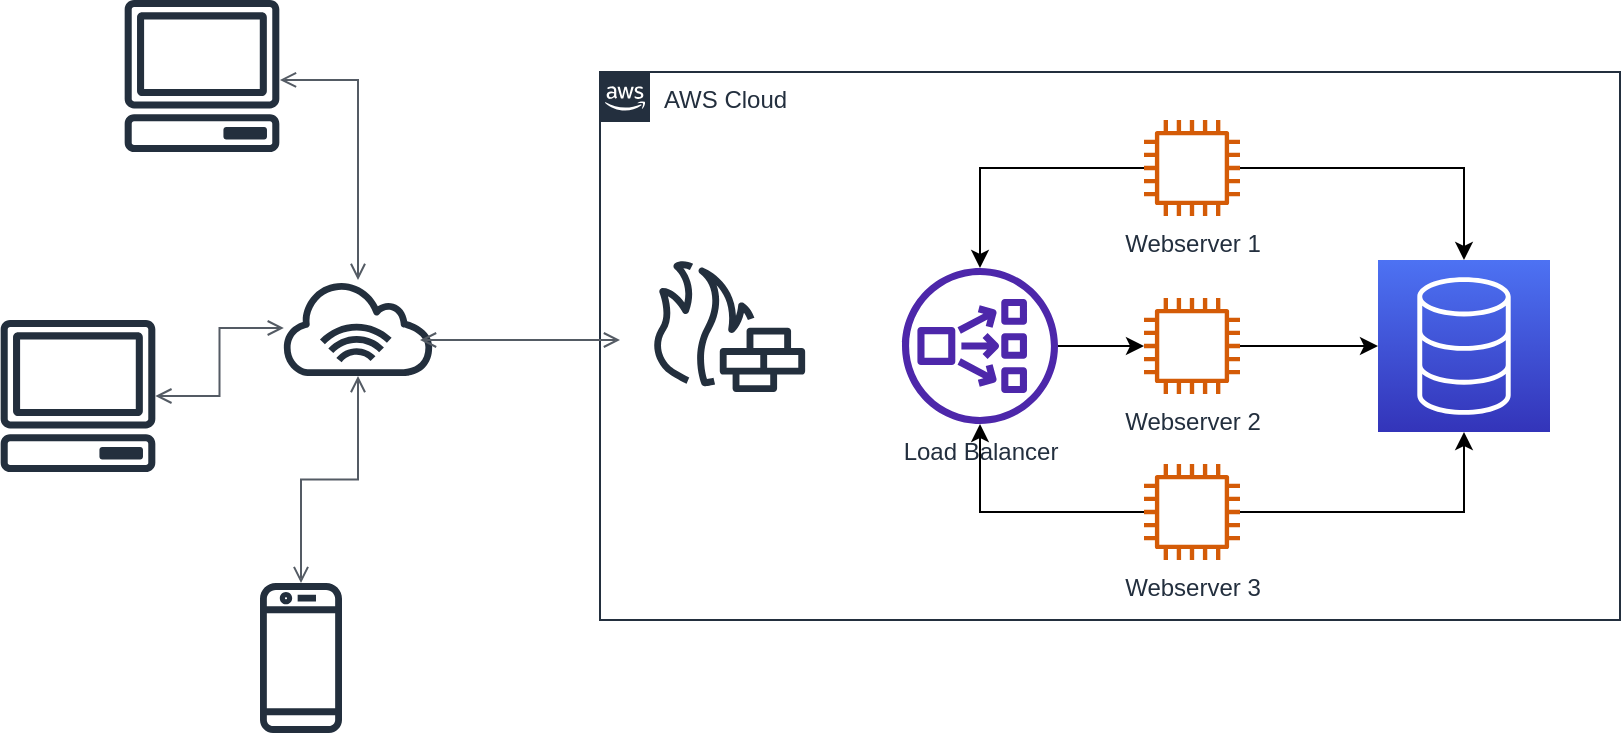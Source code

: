 <mxfile version="16.0.0" type="github">
  <diagram id="Ht1M8jgEwFfnCIfOTk4-" name="Page-1">
    <mxGraphModel dx="1720" dy="2189" grid="1" gridSize="10" guides="1" tooltips="1" connect="1" arrows="1" fold="1" page="1" pageScale="1" pageWidth="850" pageHeight="1100" math="0" shadow="0">
      <root>
        <mxCell id="0" />
        <mxCell id="1" parent="0" />
        <mxCell id="UEzPUAAOIrF-is8g5C7q-154" value="AWS Cloud" style="points=[[0,0],[0.25,0],[0.5,0],[0.75,0],[1,0],[1,0.25],[1,0.5],[1,0.75],[1,1],[0.75,1],[0.5,1],[0.25,1],[0,1],[0,0.75],[0,0.5],[0,0.25]];outlineConnect=0;gradientColor=none;html=1;whiteSpace=wrap;fontSize=12;fontStyle=0;shape=mxgraph.aws4.group;grIcon=mxgraph.aws4.group_aws_cloud_alt;strokeColor=#232F3E;fillColor=none;verticalAlign=top;align=left;spacingLeft=30;fontColor=#232F3E;dashed=0;labelBackgroundColor=#ffffff;container=1;pointerEvents=0;collapsible=0;recursiveResize=0;" parent="1" vertex="1">
          <mxGeometry x="320" y="-1024" width="510" height="274" as="geometry" />
        </mxCell>
        <mxCell id="p693AnayMS0oR76MkHpQ-14" value="" style="edgeStyle=orthogonalEdgeStyle;rounded=0;orthogonalLoop=1;jettySize=auto;html=1;" edge="1" parent="UEzPUAAOIrF-is8g5C7q-154" source="p693AnayMS0oR76MkHpQ-8" target="p693AnayMS0oR76MkHpQ-11">
          <mxGeometry relative="1" as="geometry" />
        </mxCell>
        <mxCell id="p693AnayMS0oR76MkHpQ-8" value="Load Balancer" style="sketch=0;outlineConnect=0;fontColor=#232F3E;gradientColor=none;fillColor=#4D27AA;strokeColor=none;dashed=0;verticalLabelPosition=bottom;verticalAlign=top;align=center;html=1;fontSize=12;fontStyle=0;aspect=fixed;pointerEvents=1;shape=mxgraph.aws4.network_load_balancer;" vertex="1" parent="UEzPUAAOIrF-is8g5C7q-154">
          <mxGeometry x="151" y="98" width="78" height="78" as="geometry" />
        </mxCell>
        <mxCell id="p693AnayMS0oR76MkHpQ-15" style="edgeStyle=orthogonalEdgeStyle;rounded=0;orthogonalLoop=1;jettySize=auto;html=1;" edge="1" parent="UEzPUAAOIrF-is8g5C7q-154" source="p693AnayMS0oR76MkHpQ-10" target="p693AnayMS0oR76MkHpQ-8">
          <mxGeometry relative="1" as="geometry" />
        </mxCell>
        <mxCell id="p693AnayMS0oR76MkHpQ-18" style="edgeStyle=orthogonalEdgeStyle;rounded=0;orthogonalLoop=1;jettySize=auto;html=1;" edge="1" parent="UEzPUAAOIrF-is8g5C7q-154" source="p693AnayMS0oR76MkHpQ-10" target="p693AnayMS0oR76MkHpQ-17">
          <mxGeometry relative="1" as="geometry" />
        </mxCell>
        <mxCell id="p693AnayMS0oR76MkHpQ-10" value="Webserver 1" style="sketch=0;outlineConnect=0;fontColor=#232F3E;gradientColor=none;fillColor=#D45B07;strokeColor=none;dashed=0;verticalLabelPosition=bottom;verticalAlign=top;align=center;html=1;fontSize=12;fontStyle=0;aspect=fixed;pointerEvents=1;shape=mxgraph.aws4.instance2;" vertex="1" parent="UEzPUAAOIrF-is8g5C7q-154">
          <mxGeometry x="272" y="24" width="48" height="48" as="geometry" />
        </mxCell>
        <mxCell id="p693AnayMS0oR76MkHpQ-19" style="edgeStyle=orthogonalEdgeStyle;rounded=0;orthogonalLoop=1;jettySize=auto;html=1;" edge="1" parent="UEzPUAAOIrF-is8g5C7q-154" source="p693AnayMS0oR76MkHpQ-11" target="p693AnayMS0oR76MkHpQ-17">
          <mxGeometry relative="1" as="geometry" />
        </mxCell>
        <mxCell id="p693AnayMS0oR76MkHpQ-11" value="Webserver 2" style="sketch=0;outlineConnect=0;fontColor=#232F3E;gradientColor=none;fillColor=#D45B07;strokeColor=none;dashed=0;verticalLabelPosition=bottom;verticalAlign=top;align=center;html=1;fontSize=12;fontStyle=0;aspect=fixed;pointerEvents=1;shape=mxgraph.aws4.instance2;" vertex="1" parent="UEzPUAAOIrF-is8g5C7q-154">
          <mxGeometry x="272" y="113" width="48" height="48" as="geometry" />
        </mxCell>
        <mxCell id="p693AnayMS0oR76MkHpQ-16" style="edgeStyle=orthogonalEdgeStyle;rounded=0;orthogonalLoop=1;jettySize=auto;html=1;" edge="1" parent="UEzPUAAOIrF-is8g5C7q-154" source="p693AnayMS0oR76MkHpQ-12" target="p693AnayMS0oR76MkHpQ-8">
          <mxGeometry relative="1" as="geometry" />
        </mxCell>
        <mxCell id="p693AnayMS0oR76MkHpQ-20" style="edgeStyle=orthogonalEdgeStyle;rounded=0;orthogonalLoop=1;jettySize=auto;html=1;" edge="1" parent="UEzPUAAOIrF-is8g5C7q-154" source="p693AnayMS0oR76MkHpQ-12" target="p693AnayMS0oR76MkHpQ-17">
          <mxGeometry relative="1" as="geometry" />
        </mxCell>
        <mxCell id="p693AnayMS0oR76MkHpQ-12" value="Webserver 3" style="sketch=0;outlineConnect=0;fontColor=#232F3E;gradientColor=none;fillColor=#D45B07;strokeColor=none;dashed=0;verticalLabelPosition=bottom;verticalAlign=top;align=center;html=1;fontSize=12;fontStyle=0;aspect=fixed;pointerEvents=1;shape=mxgraph.aws4.instance2;" vertex="1" parent="UEzPUAAOIrF-is8g5C7q-154">
          <mxGeometry x="272" y="196" width="48" height="48" as="geometry" />
        </mxCell>
        <mxCell id="p693AnayMS0oR76MkHpQ-17" value="" style="sketch=0;points=[[0,0,0],[0.25,0,0],[0.5,0,0],[0.75,0,0],[1,0,0],[0,1,0],[0.25,1,0],[0.5,1,0],[0.75,1,0],[1,1,0],[0,0.25,0],[0,0.5,0],[0,0.75,0],[1,0.25,0],[1,0.5,0],[1,0.75,0]];outlineConnect=0;fontColor=#232F3E;gradientColor=#4D72F3;gradientDirection=north;fillColor=#3334B9;strokeColor=#ffffff;dashed=0;verticalLabelPosition=bottom;verticalAlign=top;align=center;html=1;fontSize=12;fontStyle=0;aspect=fixed;shape=mxgraph.aws4.resourceIcon;resIcon=mxgraph.aws4.database;" vertex="1" parent="UEzPUAAOIrF-is8g5C7q-154">
          <mxGeometry x="389" y="94" width="86" height="86" as="geometry" />
        </mxCell>
        <mxCell id="p693AnayMS0oR76MkHpQ-25" value="" style="sketch=0;outlineConnect=0;fontColor=#232F3E;gradientColor=none;fillColor=#232F3D;strokeColor=none;dashed=0;verticalLabelPosition=bottom;verticalAlign=top;align=center;html=1;fontSize=12;fontStyle=0;aspect=fixed;pointerEvents=1;shape=mxgraph.aws4.generic_firewall;" vertex="1" parent="UEzPUAAOIrF-is8g5C7q-154">
          <mxGeometry x="25" y="94" width="78" height="66" as="geometry" />
        </mxCell>
        <mxCell id="p693AnayMS0oR76MkHpQ-22" value="" style="sketch=0;outlineConnect=0;fontColor=#232F3E;gradientColor=none;fillColor=#232F3D;strokeColor=none;dashed=0;verticalLabelPosition=bottom;verticalAlign=top;align=center;html=1;fontSize=12;fontStyle=0;aspect=fixed;pointerEvents=1;shape=mxgraph.aws4.internet_alt1;" vertex="1" parent="1">
          <mxGeometry x="160" y="-920" width="78" height="48" as="geometry" />
        </mxCell>
        <mxCell id="p693AnayMS0oR76MkHpQ-27" value="" style="edgeStyle=orthogonalEdgeStyle;html=1;endArrow=open;elbow=vertical;startArrow=open;startFill=0;endFill=0;strokeColor=#545B64;rounded=0;" edge="1" parent="1">
          <mxGeometry width="100" relative="1" as="geometry">
            <mxPoint x="230" y="-890" as="sourcePoint" />
            <mxPoint x="330" y="-890" as="targetPoint" />
          </mxGeometry>
        </mxCell>
        <mxCell id="p693AnayMS0oR76MkHpQ-28" value="" style="sketch=0;outlineConnect=0;fontColor=#232F3E;gradientColor=none;fillColor=#232F3D;strokeColor=none;dashed=0;verticalLabelPosition=bottom;verticalAlign=top;align=center;html=1;fontSize=12;fontStyle=0;aspect=fixed;pointerEvents=1;shape=mxgraph.aws4.client;" vertex="1" parent="1">
          <mxGeometry x="82" y="-1060" width="78" height="76" as="geometry" />
        </mxCell>
        <mxCell id="p693AnayMS0oR76MkHpQ-29" value="" style="sketch=0;outlineConnect=0;fontColor=#232F3E;gradientColor=none;fillColor=#232F3D;strokeColor=none;dashed=0;verticalLabelPosition=bottom;verticalAlign=top;align=center;html=1;fontSize=12;fontStyle=0;aspect=fixed;pointerEvents=1;shape=mxgraph.aws4.client;" vertex="1" parent="1">
          <mxGeometry x="20" y="-900" width="78" height="76" as="geometry" />
        </mxCell>
        <mxCell id="p693AnayMS0oR76MkHpQ-30" value="" style="sketch=0;outlineConnect=0;fontColor=#232F3E;gradientColor=none;fillColor=#232F3D;strokeColor=none;dashed=0;verticalLabelPosition=bottom;verticalAlign=top;align=center;html=1;fontSize=12;fontStyle=0;aspect=fixed;pointerEvents=1;shape=mxgraph.aws4.mobile_client;" vertex="1" parent="1">
          <mxGeometry x="150" y="-770" width="41" height="78" as="geometry" />
        </mxCell>
        <mxCell id="p693AnayMS0oR76MkHpQ-31" value="" style="edgeStyle=orthogonalEdgeStyle;html=1;endArrow=open;elbow=vertical;startArrow=open;startFill=0;endFill=0;strokeColor=#545B64;rounded=0;exitX=1.004;exitY=0.526;exitDx=0;exitDy=0;exitPerimeter=0;" edge="1" parent="1" source="p693AnayMS0oR76MkHpQ-28" target="p693AnayMS0oR76MkHpQ-22">
          <mxGeometry width="100" relative="1" as="geometry">
            <mxPoint x="170" y="-1020" as="sourcePoint" />
            <mxPoint x="190" y="-930" as="targetPoint" />
          </mxGeometry>
        </mxCell>
        <mxCell id="p693AnayMS0oR76MkHpQ-32" value="" style="edgeStyle=orthogonalEdgeStyle;html=1;endArrow=open;elbow=vertical;startArrow=open;startFill=0;endFill=0;strokeColor=#545B64;rounded=0;" edge="1" parent="1" source="p693AnayMS0oR76MkHpQ-29" target="p693AnayMS0oR76MkHpQ-22">
          <mxGeometry width="100" relative="1" as="geometry">
            <mxPoint x="-50" y="-940" as="sourcePoint" />
            <mxPoint x="50" y="-940" as="targetPoint" />
          </mxGeometry>
        </mxCell>
        <mxCell id="p693AnayMS0oR76MkHpQ-33" value="" style="edgeStyle=orthogonalEdgeStyle;html=1;endArrow=open;elbow=vertical;startArrow=open;startFill=0;endFill=0;strokeColor=#545B64;rounded=0;" edge="1" parent="1" source="p693AnayMS0oR76MkHpQ-30" target="p693AnayMS0oR76MkHpQ-22">
          <mxGeometry width="100" relative="1" as="geometry">
            <mxPoint x="170" y="-780" as="sourcePoint" />
            <mxPoint x="270" y="-780" as="targetPoint" />
          </mxGeometry>
        </mxCell>
      </root>
    </mxGraphModel>
  </diagram>
</mxfile>
